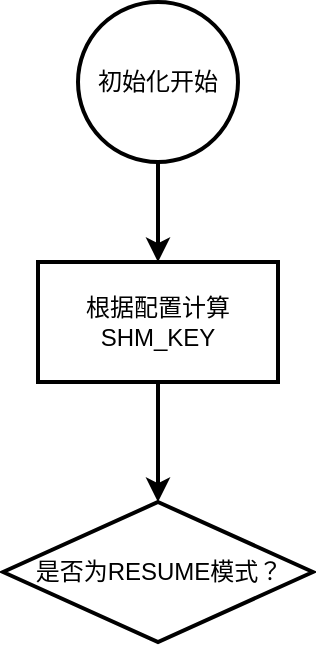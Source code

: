 <mxfile version="13.6.0" type="github">
  <diagram id="hVP1Le8sTzmIoUoRDAnq" name="Page-1">
    <mxGraphModel dx="1381" dy="769" grid="1" gridSize="10" guides="1" tooltips="1" connect="1" arrows="1" fold="1" page="1" pageScale="1" pageWidth="827" pageHeight="1169" math="0" shadow="0">
      <root>
        <mxCell id="0" />
        <mxCell id="1" parent="0" />
        <mxCell id="XEBLtiGvCpJ2jnbF5ncU-4" style="edgeStyle=orthogonalEdgeStyle;rounded=0;orthogonalLoop=1;jettySize=auto;html=1;exitX=0.5;exitY=1;exitDx=0;exitDy=0;entryX=0.5;entryY=0;entryDx=0;entryDy=0;strokeWidth=2;" edge="1" parent="1" source="XEBLtiGvCpJ2jnbF5ncU-1" target="XEBLtiGvCpJ2jnbF5ncU-2">
          <mxGeometry relative="1" as="geometry" />
        </mxCell>
        <mxCell id="XEBLtiGvCpJ2jnbF5ncU-1" value="初始化开始" style="ellipse;whiteSpace=wrap;html=1;aspect=fixed;strokeWidth=2;" vertex="1" parent="1">
          <mxGeometry x="350" y="30" width="80" height="80" as="geometry" />
        </mxCell>
        <mxCell id="XEBLtiGvCpJ2jnbF5ncU-8" style="edgeStyle=orthogonalEdgeStyle;rounded=0;orthogonalLoop=1;jettySize=auto;html=1;exitX=0.5;exitY=1;exitDx=0;exitDy=0;entryX=0.5;entryY=0;entryDx=0;entryDy=0;strokeWidth=2;" edge="1" parent="1" source="XEBLtiGvCpJ2jnbF5ncU-2" target="XEBLtiGvCpJ2jnbF5ncU-6">
          <mxGeometry relative="1" as="geometry" />
        </mxCell>
        <mxCell id="XEBLtiGvCpJ2jnbF5ncU-2" value="根据配置计算SHM_KEY" style="rounded=0;whiteSpace=wrap;html=1;strokeWidth=2;" vertex="1" parent="1">
          <mxGeometry x="330" y="160" width="120" height="60" as="geometry" />
        </mxCell>
        <mxCell id="XEBLtiGvCpJ2jnbF5ncU-6" value="是否为RESUME模式？" style="rhombus;whiteSpace=wrap;html=1;strokeWidth=2;" vertex="1" parent="1">
          <mxGeometry x="312.5" y="280" width="155" height="70" as="geometry" />
        </mxCell>
      </root>
    </mxGraphModel>
  </diagram>
</mxfile>
